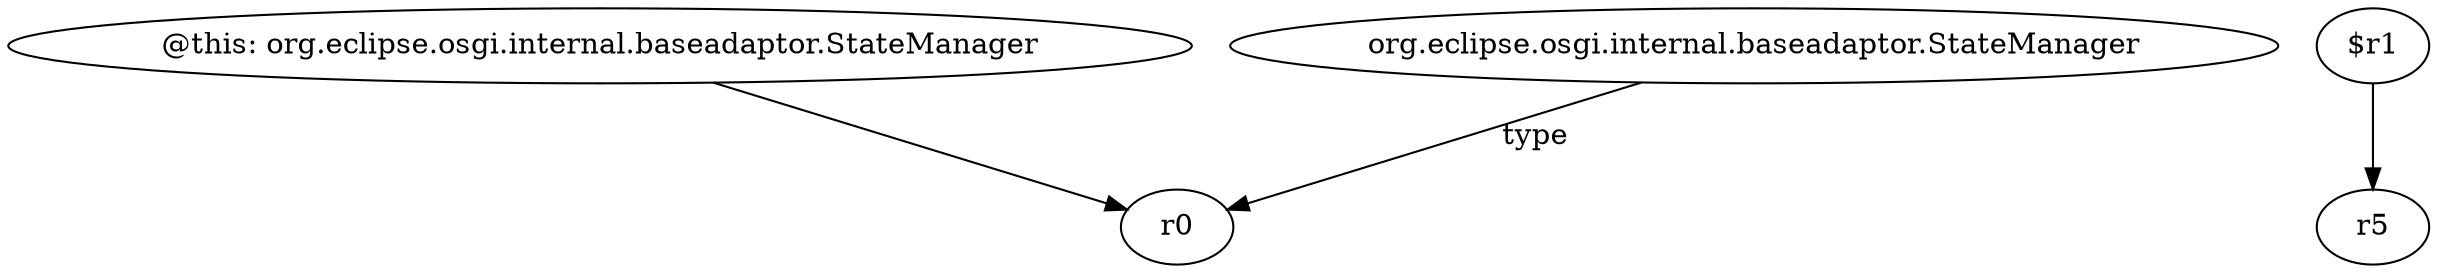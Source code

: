 digraph g {
0[label="@this: org.eclipse.osgi.internal.baseadaptor.StateManager"]
1[label="r0"]
0->1[label=""]
2[label="org.eclipse.osgi.internal.baseadaptor.StateManager"]
2->1[label="type"]
3[label="$r1"]
4[label="r5"]
3->4[label=""]
}